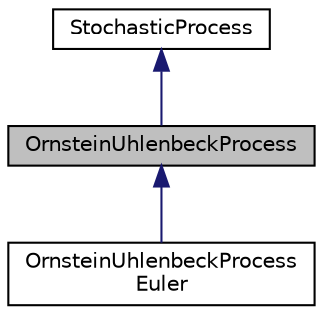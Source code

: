 digraph "OrnsteinUhlenbeckProcess"
{
 // INTERACTIVE_SVG=YES
  bgcolor="transparent";
  edge [fontname="Helvetica",fontsize="10",labelfontname="Helvetica",labelfontsize="10"];
  node [fontname="Helvetica",fontsize="10",shape=record];
  Node0 [label="OrnsteinUhlenbeckProcess",height=0.2,width=0.4,color="black", fillcolor="grey75", style="filled", fontcolor="black"];
  Node1 -> Node0 [dir="back",color="midnightblue",fontsize="10",style="solid",fontname="Helvetica"];
  Node1 [label="StochasticProcess",height=0.2,width=0.4,color="black",URL="$classumontreal_1_1ssj_1_1stochprocess_1_1StochasticProcess.html",tooltip="Abstract base class for a stochastic process  sampled (or observed) at a finite number of time points..."];
  Node0 -> Node2 [dir="back",color="midnightblue",fontsize="10",style="solid",fontname="Helvetica"];
  Node2 [label="OrnsteinUhlenbeckProcess\lEuler",height=0.2,width=0.4,color="black",URL="$classumontreal_1_1ssj_1_1stochprocess_1_1OrnsteinUhlenbeckProcessEuler.html",tooltip="This class represents an Ornstein-Uhlenbeck process as in OrnsteinUhlenbeckProcess, but the process is generated using the simple Euler scheme. "];
}
